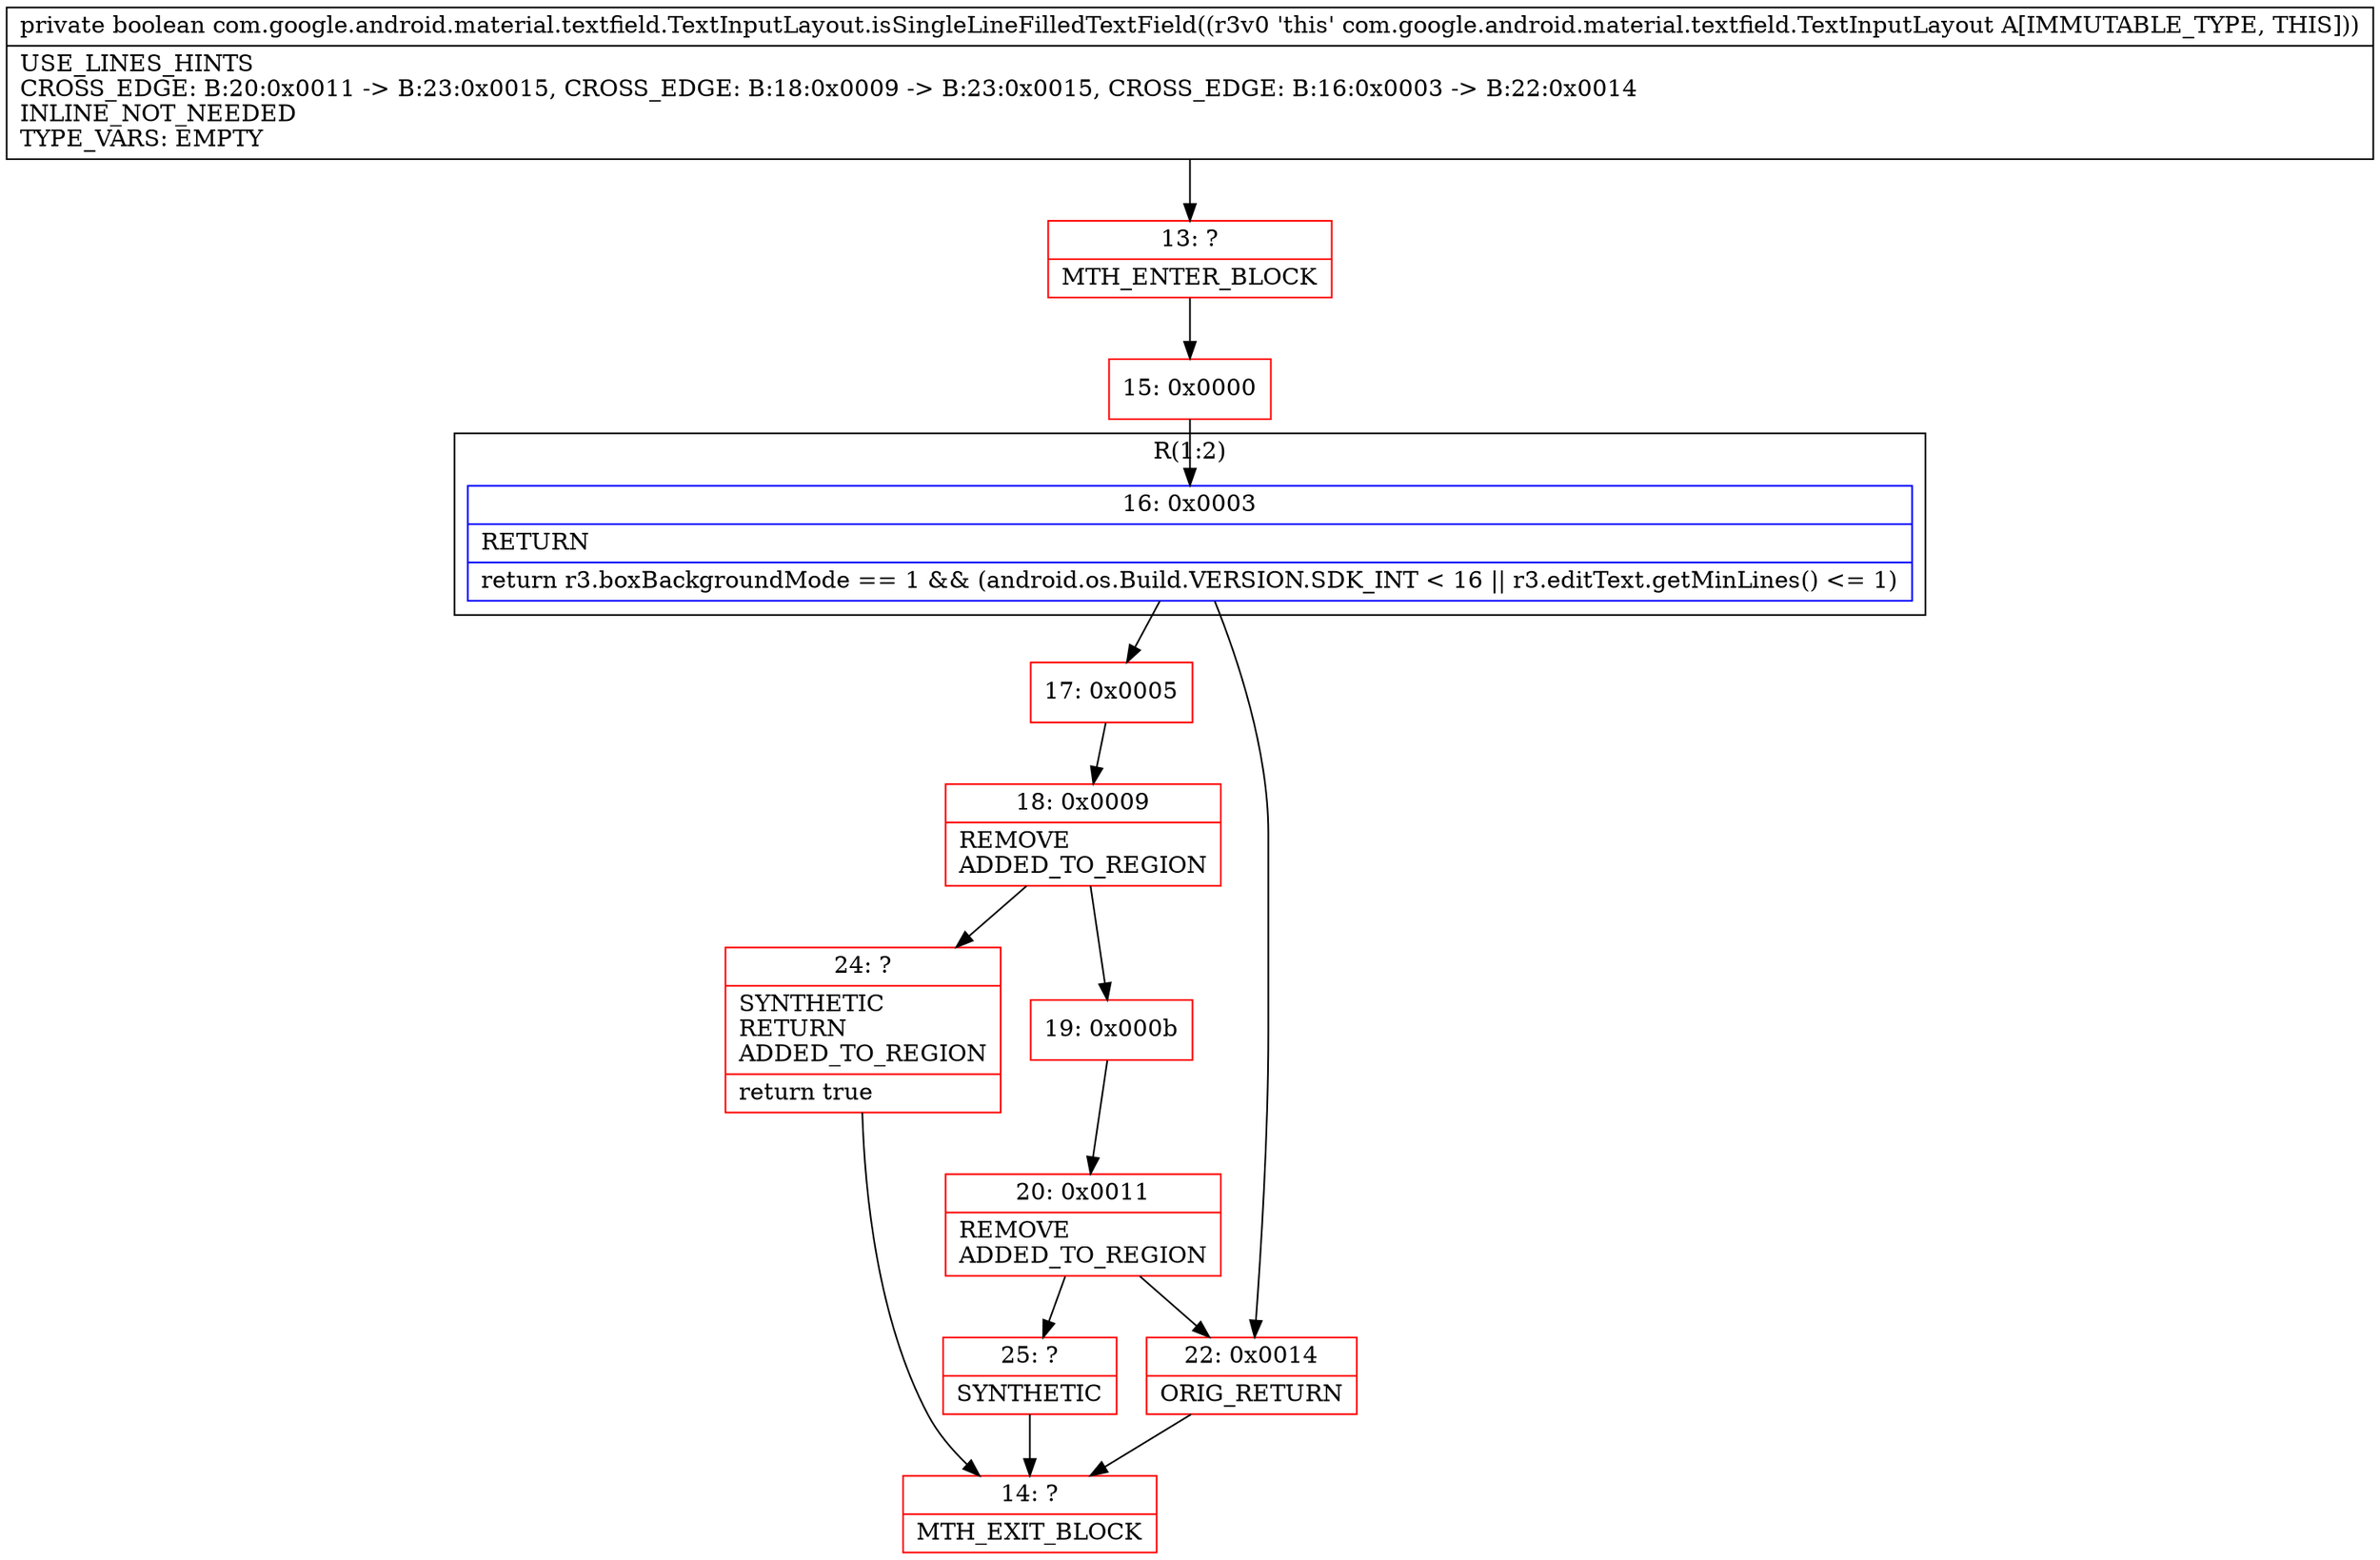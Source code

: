 digraph "CFG forcom.google.android.material.textfield.TextInputLayout.isSingleLineFilledTextField()Z" {
subgraph cluster_Region_1036517378 {
label = "R(1:2)";
node [shape=record,color=blue];
Node_16 [shape=record,label="{16\:\ 0x0003|RETURN\l|return r3.boxBackgroundMode == 1 && (android.os.Build.VERSION.SDK_INT \< 16 \|\| r3.editText.getMinLines() \<= 1)\l}"];
}
Node_13 [shape=record,color=red,label="{13\:\ ?|MTH_ENTER_BLOCK\l}"];
Node_15 [shape=record,color=red,label="{15\:\ 0x0000}"];
Node_17 [shape=record,color=red,label="{17\:\ 0x0005}"];
Node_18 [shape=record,color=red,label="{18\:\ 0x0009|REMOVE\lADDED_TO_REGION\l}"];
Node_19 [shape=record,color=red,label="{19\:\ 0x000b}"];
Node_20 [shape=record,color=red,label="{20\:\ 0x0011|REMOVE\lADDED_TO_REGION\l}"];
Node_25 [shape=record,color=red,label="{25\:\ ?|SYNTHETIC\l}"];
Node_14 [shape=record,color=red,label="{14\:\ ?|MTH_EXIT_BLOCK\l}"];
Node_24 [shape=record,color=red,label="{24\:\ ?|SYNTHETIC\lRETURN\lADDED_TO_REGION\l|return true\l}"];
Node_22 [shape=record,color=red,label="{22\:\ 0x0014|ORIG_RETURN\l}"];
MethodNode[shape=record,label="{private boolean com.google.android.material.textfield.TextInputLayout.isSingleLineFilledTextField((r3v0 'this' com.google.android.material.textfield.TextInputLayout A[IMMUTABLE_TYPE, THIS]))  | USE_LINES_HINTS\lCROSS_EDGE: B:20:0x0011 \-\> B:23:0x0015, CROSS_EDGE: B:18:0x0009 \-\> B:23:0x0015, CROSS_EDGE: B:16:0x0003 \-\> B:22:0x0014\lINLINE_NOT_NEEDED\lTYPE_VARS: EMPTY\l}"];
MethodNode -> Node_13;Node_16 -> Node_17;
Node_16 -> Node_22;
Node_13 -> Node_15;
Node_15 -> Node_16;
Node_17 -> Node_18;
Node_18 -> Node_19;
Node_18 -> Node_24;
Node_19 -> Node_20;
Node_20 -> Node_22;
Node_20 -> Node_25;
Node_25 -> Node_14;
Node_24 -> Node_14;
Node_22 -> Node_14;
}

